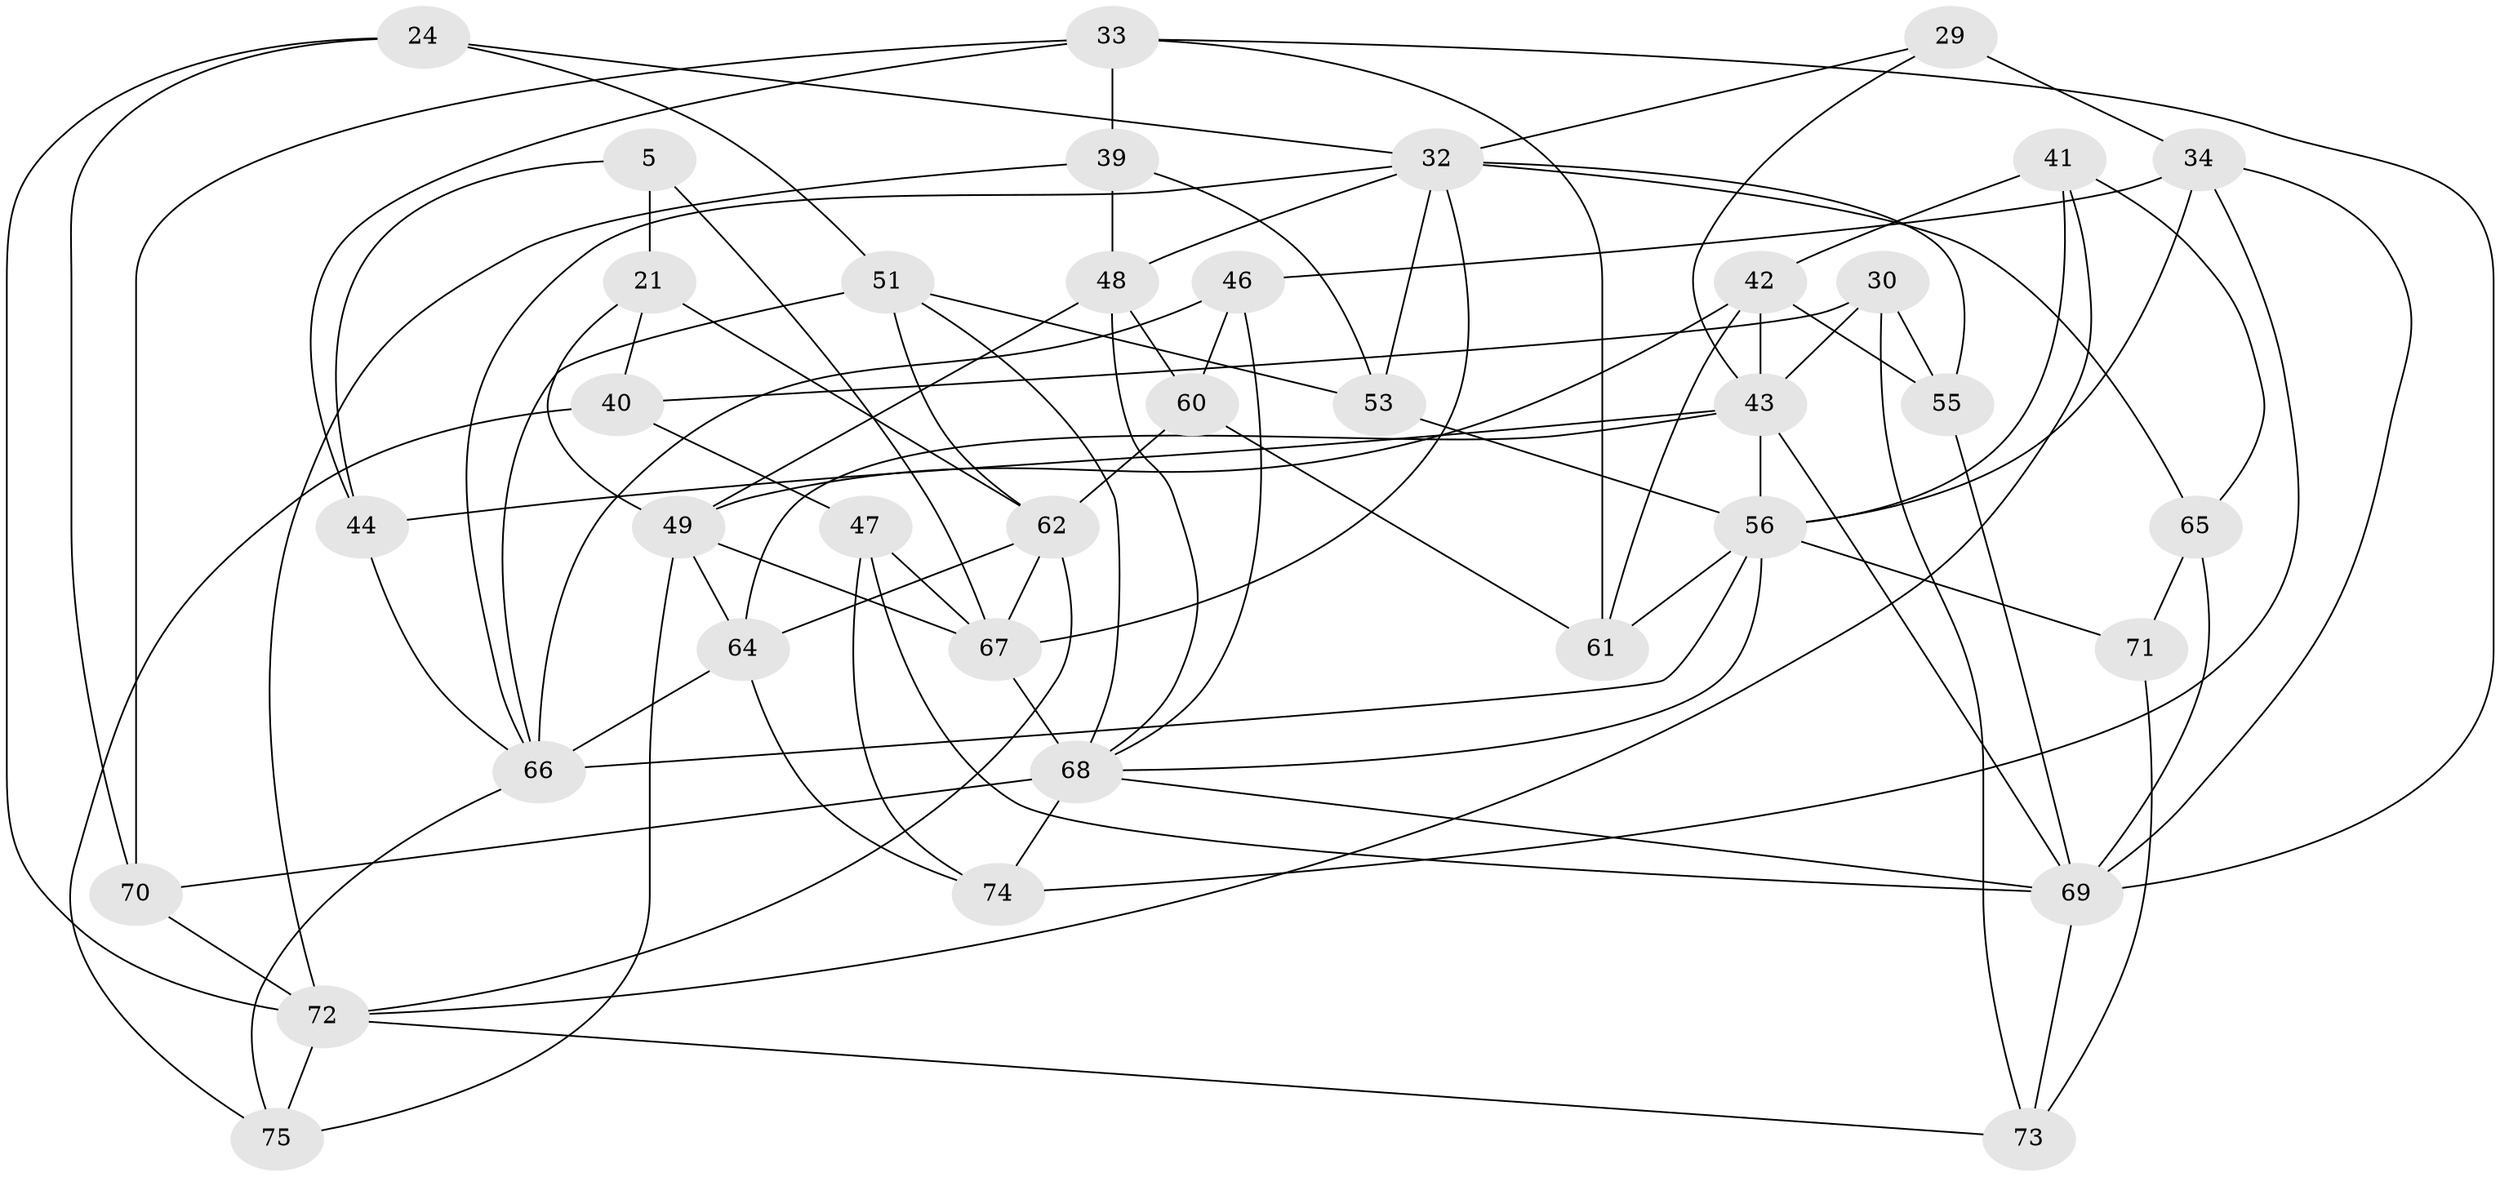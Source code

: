 // original degree distribution, {4: 1.0}
// Generated by graph-tools (version 1.1) at 2025/56/03/09/25 04:56:16]
// undirected, 37 vertices, 91 edges
graph export_dot {
graph [start="1"]
  node [color=gray90,style=filled];
  5;
  21 [super="+4"];
  24 [super="+9+22"];
  29;
  30;
  32 [super="+7+31"];
  33 [super="+16"];
  34 [super="+19"];
  39 [super="+10"];
  40;
  41 [super="+13"];
  42 [super="+3"];
  43 [super="+12+38"];
  44;
  46;
  47;
  48 [super="+36"];
  49 [super="+28"];
  51 [super="+17+50"];
  53;
  55;
  56 [super="+18+37"];
  60;
  61;
  62 [super="+59"];
  64 [super="+52"];
  65 [super="+23"];
  66 [super="+1+6"];
  67 [super="+25+54"];
  68 [super="+27+57+58"];
  69 [super="+35+14"];
  70 [super="+15"];
  71;
  72 [super="+11+63"];
  73;
  74;
  75;
  5 -- 21 [weight=2];
  5 -- 44;
  5 -- 67;
  21 -- 40;
  21 -- 49;
  21 -- 62 [weight=2];
  24 -- 70 [weight=2];
  24 -- 32;
  24 -- 51 [weight=3];
  24 -- 72 [weight=2];
  29 -- 43;
  29 -- 34 [weight=2];
  29 -- 32;
  30 -- 73;
  30 -- 55;
  30 -- 40;
  30 -- 43;
  32 -- 66;
  32 -- 53;
  32 -- 65;
  32 -- 55;
  32 -- 48;
  32 -- 67;
  33 -- 69 [weight=2];
  33 -- 70 [weight=2];
  33 -- 39 [weight=2];
  33 -- 44;
  33 -- 61;
  34 -- 74;
  34 -- 46;
  34 -- 69;
  34 -- 56;
  39 -- 48 [weight=2];
  39 -- 53;
  39 -- 72;
  40 -- 75;
  40 -- 47;
  41 -- 72;
  41 -- 65 [weight=2];
  41 -- 42 [weight=2];
  41 -- 56;
  42 -- 61;
  42 -- 55;
  42 -- 43;
  42 -- 49;
  43 -- 44;
  43 -- 69 [weight=2];
  43 -- 56;
  43 -- 64;
  44 -- 66;
  46 -- 60;
  46 -- 66;
  46 -- 68;
  47 -- 67;
  47 -- 74;
  47 -- 69;
  48 -- 68;
  48 -- 60;
  48 -- 49;
  49 -- 75;
  49 -- 64;
  49 -- 67;
  51 -- 62 [weight=2];
  51 -- 53;
  51 -- 66;
  51 -- 68;
  53 -- 56;
  55 -- 69;
  56 -- 61;
  56 -- 66;
  56 -- 71;
  56 -- 68;
  60 -- 61;
  60 -- 62;
  62 -- 64;
  62 -- 72;
  62 -- 67 [weight=3];
  64 -- 74;
  64 -- 66 [weight=2];
  65 -- 69;
  65 -- 71 [weight=2];
  66 -- 75;
  67 -- 68 [weight=3];
  68 -- 69;
  68 -- 70;
  68 -- 74;
  69 -- 73;
  70 -- 72;
  71 -- 73;
  72 -- 73;
  72 -- 75;
}
